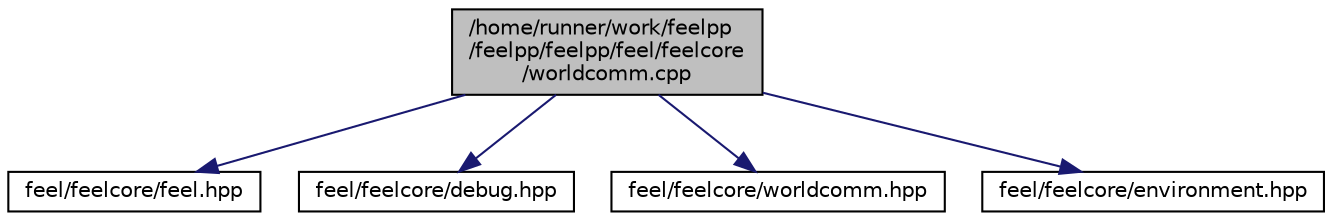 digraph "/home/runner/work/feelpp/feelpp/feelpp/feel/feelcore/worldcomm.cpp"
{
 // LATEX_PDF_SIZE
  edge [fontname="Helvetica",fontsize="10",labelfontname="Helvetica",labelfontsize="10"];
  node [fontname="Helvetica",fontsize="10",shape=record];
  Node1 [label="/home/runner/work/feelpp\l/feelpp/feelpp/feel/feelcore\l/worldcomm.cpp",height=0.2,width=0.4,color="black", fillcolor="grey75", style="filled", fontcolor="black",tooltip=" "];
  Node1 -> Node2 [color="midnightblue",fontsize="10",style="solid",fontname="Helvetica"];
  Node2 [label="feel/feelcore/feel.hpp",height=0.2,width=0.4,color="black", fillcolor="white", style="filled",URL="$feel_8hpp.html",tooltip="-*- mode: c++; coding: utf-8; tab-width: 4; indent-tabs-mode: nil; c-basic-offset: 4; show-trailing-w..."];
  Node1 -> Node3 [color="midnightblue",fontsize="10",style="solid",fontname="Helvetica"];
  Node3 [label="feel/feelcore/debug.hpp",height=0.2,width=0.4,color="black", fillcolor="white", style="filled",URL="$debug_8hpp.html",tooltip=" "];
  Node1 -> Node4 [color="midnightblue",fontsize="10",style="solid",fontname="Helvetica"];
  Node4 [label="feel/feelcore/worldcomm.hpp",height=0.2,width=0.4,color="black", fillcolor="white", style="filled",URL="$worldcomm_8hpp.html",tooltip=" "];
  Node1 -> Node5 [color="midnightblue",fontsize="10",style="solid",fontname="Helvetica"];
  Node5 [label="feel/feelcore/environment.hpp",height=0.2,width=0.4,color="black", fillcolor="white", style="filled",URL="$environment_8hpp.html",tooltip="-*- mode: c++; coding: utf-8; tab-width: 4; indent-tabs-mode: nil; c-basic-offset: 4; show-trailing-w..."];
}
